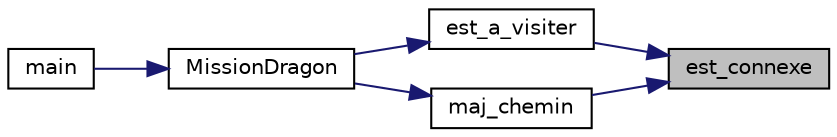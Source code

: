digraph "est_connexe"
{
 // LATEX_PDF_SIZE
  edge [fontname="Helvetica",fontsize="10",labelfontname="Helvetica",labelfontsize="10"];
  node [fontname="Helvetica",fontsize="10",shape=record];
  rankdir="RL";
  Node1 [label="est_connexe",height=0.2,width=0.4,color="black", fillcolor="grey75", style="filled", fontcolor="black",tooltip="Vérifie si une case est connexe à une autre (si on peut passer de l'une à l'autre)"];
  Node1 -> Node2 [dir="back",color="midnightblue",fontsize="10",style="solid",fontname="Helvetica"];
  Node2 [label="est_a_visiter",height=0.2,width=0.4,color="black", fillcolor="white", style="filled",URL="$labyrinthe_8h.html#a800b6334aa2f3fc21ee47c2f6161f0cd",tooltip="Vérifie si une case est à visiter ou non."];
  Node2 -> Node3 [dir="back",color="midnightblue",fontsize="10",style="solid",fontname="Helvetica"];
  Node3 [label="MissionDragon",height=0.2,width=0.4,color="black", fillcolor="white", style="filled",URL="$laby_game_8h.html#aaf229a2ed61a835a28258b1a8e588be5",tooltip="Parcours du labyrinthe par le dragon."];
  Node3 -> Node4 [dir="back",color="midnightblue",fontsize="10",style="solid",fontname="Helvetica"];
  Node4 [label="main",height=0.2,width=0.4,color="black", fillcolor="white", style="filled",URL="$main_8cpp.html#ae66f6b31b5ad750f1fe042a706a4e3d4",tooltip=" "];
  Node1 -> Node5 [dir="back",color="midnightblue",fontsize="10",style="solid",fontname="Helvetica"];
  Node5 [label="maj_chemin",height=0.2,width=0.4,color="black", fillcolor="white", style="filled",URL="$laby_game_8cpp.html#adec24760babd442c43aace3b514d7a5d",tooltip="Met à jour la pile contenant les coordonnées du chemin du dragon."];
  Node5 -> Node3 [dir="back",color="midnightblue",fontsize="10",style="solid",fontname="Helvetica"];
}
